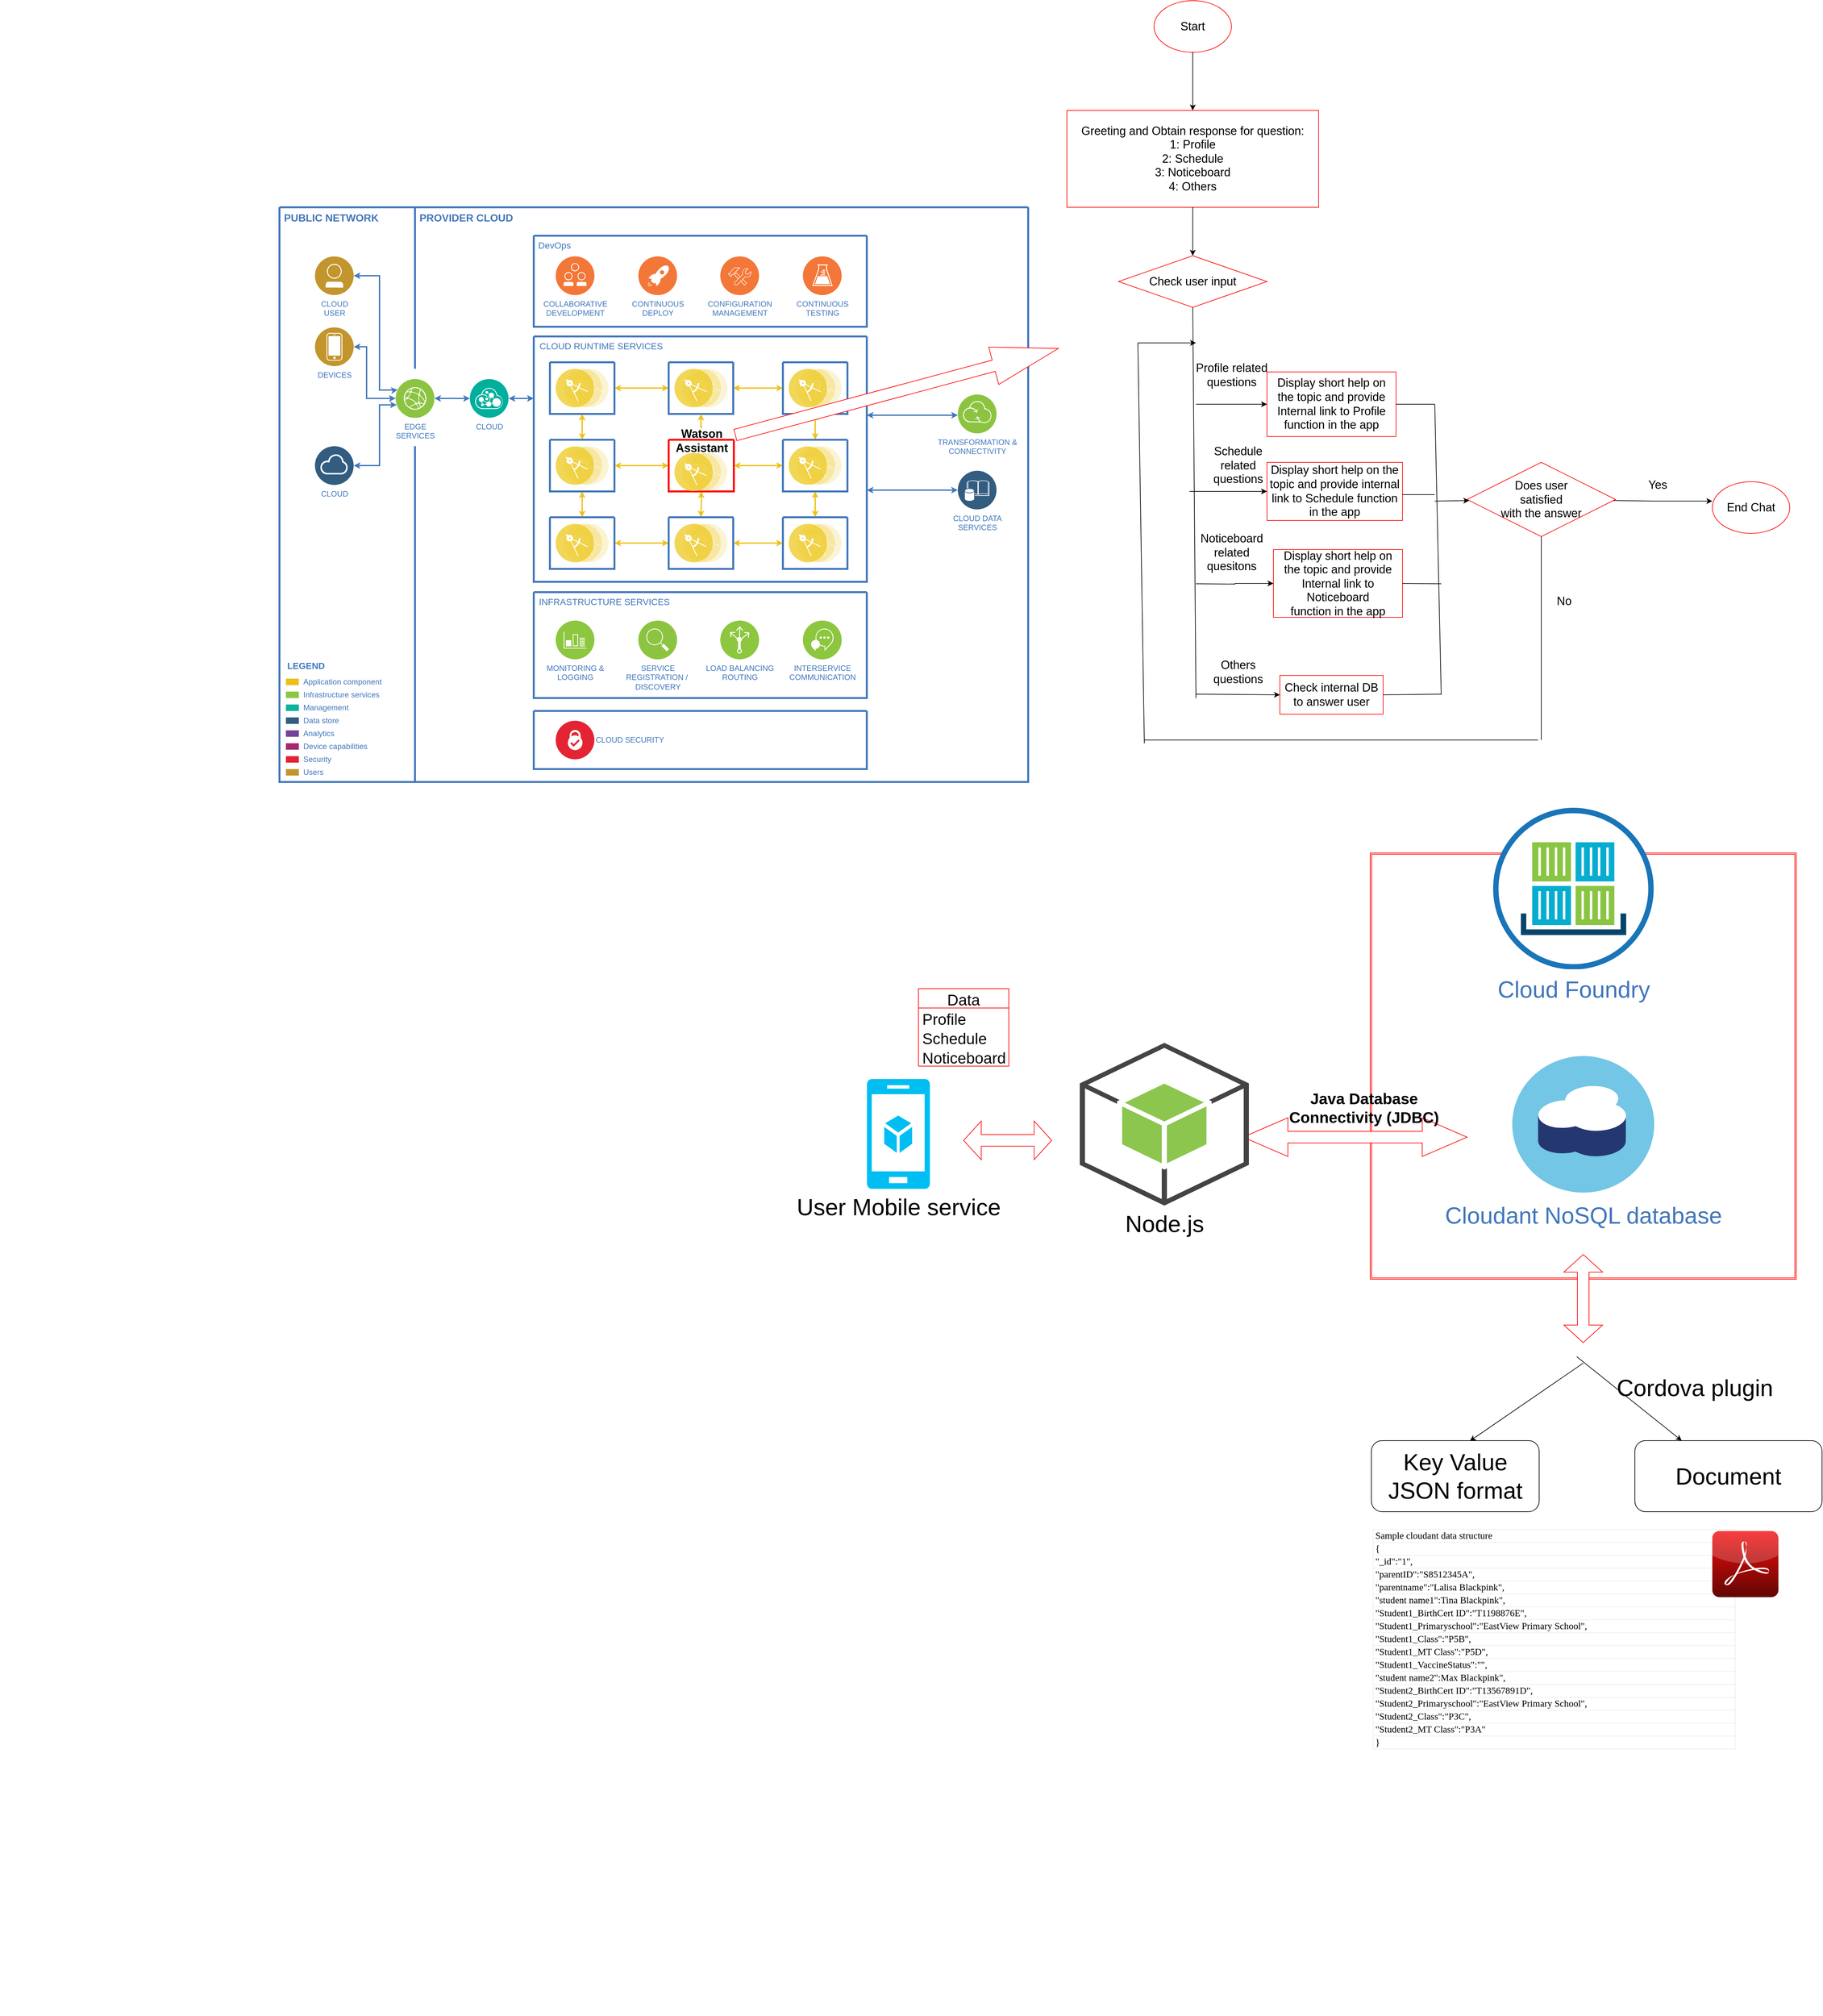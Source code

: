 <mxfile version="16.0.0" type="github">
  <diagram id="31b32b95-0358-9bc7-6ba0-a27c054ed1a7" name="Page-1">
    <mxGraphModel dx="2410" dy="1838" grid="1" gridSize="10" guides="1" tooltips="1" connect="1" arrows="1" fold="1" page="1" pageScale="1" pageWidth="827" pageHeight="1169" background="none" math="0" shadow="0">
      <root>
        <mxCell id="0" />
        <mxCell id="1" parent="0" />
        <mxCell id="1r9DKnqt9Mp9a_vY9GGe-222" value="" style="shape=ext;double=1;whiteSpace=wrap;html=1;aspect=fixed;fontSize=36;strokeColor=#FF0000;" parent="1" vertex="1">
          <mxGeometry x="1710" y="1130" width="660" height="660" as="geometry" />
        </mxCell>
        <object label="" id="2">
          <mxCell style="swimlane;shadow=0;strokeColor=#4277BB;fillColor=#ffffff;fontColor=#4277BB;align=right;startSize=0;collapsible=0;strokeWidth=3;" parent="1" vertex="1">
            <mxGeometry x="20" y="130" width="1160" height="890" as="geometry" />
          </mxCell>
        </object>
        <mxCell id="3" value="PUBLIC NETWORK" style="text;html=1;align=left;verticalAlign=top;fontColor=#4277BB;shadow=0;dashed=0;strokeColor=none;fillColor=none;labelBackgroundColor=none;fontStyle=1;fontSize=16;spacingLeft=5;" parent="2" vertex="1">
          <mxGeometry width="170" height="30" as="geometry" />
        </mxCell>
        <mxCell id="4" value="" style="line;strokeWidth=3;direction=south;html=1;shadow=0;labelBackgroundColor=none;fillColor=none;gradientColor=none;fontSize=12;fontColor=#4277BB;align=right;strokeColor=#4277BB;" parent="2" vertex="1">
          <mxGeometry x="205" width="10" height="250" as="geometry" />
        </mxCell>
        <mxCell id="5" value="PROVIDER CLOUD" style="text;html=1;align=left;verticalAlign=top;fontColor=#4277BB;shadow=0;dashed=0;strokeColor=none;fillColor=none;labelBackgroundColor=none;fontStyle=1;fontSize=16;spacingLeft=5;" parent="2" vertex="1">
          <mxGeometry x="210" width="180" height="35" as="geometry" />
        </mxCell>
        <mxCell id="6" value="Application component" style="rounded=0;html=1;shadow=0;labelBackgroundColor=none;strokeColor=none;strokeWidth=2;fillColor=#EBC01A;gradientColor=none;fontSize=12;fontColor=#4277BB;align=left;labelPosition=right;verticalLabelPosition=middle;verticalAlign=middle;spacingLeft=5;" parent="2" vertex="1">
          <mxGeometry x="10" y="730" width="20" height="10" as="geometry" />
        </mxCell>
        <mxCell id="7" value="Infrastructure services" style="rounded=0;html=1;shadow=0;labelBackgroundColor=none;strokeColor=none;strokeWidth=2;fillColor=#8DC642;gradientColor=none;fontSize=12;fontColor=#4277BB;align=left;labelPosition=right;verticalLabelPosition=middle;verticalAlign=middle;spacingLeft=5;" parent="2" vertex="1">
          <mxGeometry x="10" y="750" width="20" height="10" as="geometry" />
        </mxCell>
        <mxCell id="8" value="Management" style="rounded=0;html=1;shadow=0;labelBackgroundColor=none;strokeColor=none;strokeWidth=2;fillColor=#0DB39D;gradientColor=none;fontSize=12;fontColor=#4277BB;align=left;labelPosition=right;verticalLabelPosition=middle;verticalAlign=middle;spacingLeft=5;" parent="2" vertex="1">
          <mxGeometry x="10" y="770" width="20" height="10" as="geometry" />
        </mxCell>
        <mxCell id="9" value="Data store" style="rounded=0;html=1;shadow=0;labelBackgroundColor=none;strokeColor=none;strokeWidth=2;fillColor=#335D81;gradientColor=none;fontSize=12;fontColor=#4277BB;align=left;labelPosition=right;verticalLabelPosition=middle;verticalAlign=middle;spacingLeft=5;" parent="2" vertex="1">
          <mxGeometry x="10" y="790" width="20" height="10" as="geometry" />
        </mxCell>
        <mxCell id="10" value="Analytics" style="rounded=0;html=1;shadow=0;labelBackgroundColor=none;strokeColor=none;strokeWidth=2;fillColor=#744399;gradientColor=none;fontSize=12;fontColor=#4277BB;align=left;labelPosition=right;verticalLabelPosition=middle;verticalAlign=middle;spacingLeft=5;" parent="2" vertex="1">
          <mxGeometry x="10" y="810" width="20" height="10" as="geometry" />
        </mxCell>
        <mxCell id="11" value="Device capabilities" style="rounded=0;html=1;shadow=0;labelBackgroundColor=none;strokeColor=none;strokeWidth=2;fillColor=#A72870;gradientColor=none;fontSize=12;fontColor=#4277BB;align=left;labelPosition=right;verticalLabelPosition=middle;verticalAlign=middle;spacingLeft=5;" parent="2" vertex="1">
          <mxGeometry x="10" y="830" width="20" height="10" as="geometry" />
        </mxCell>
        <mxCell id="12" value="Security" style="rounded=0;html=1;shadow=0;labelBackgroundColor=none;strokeColor=none;strokeWidth=2;fillColor=#E52134;gradientColor=none;fontSize=12;fontColor=#4277BB;align=left;labelPosition=right;verticalLabelPosition=middle;verticalAlign=middle;spacingLeft=5;" parent="2" vertex="1">
          <mxGeometry x="10" y="850" width="20" height="10" as="geometry" />
        </mxCell>
        <mxCell id="13" value="LEGEND" style="text;html=1;align=left;verticalAlign=middle;fontColor=#4277BB;shadow=0;dashed=0;strokeColor=none;fillColor=none;labelBackgroundColor=none;fontStyle=1;fontSize=14;spacingLeft=0;" parent="2" vertex="1">
          <mxGeometry x="10" y="700" width="150" height="20" as="geometry" />
        </mxCell>
        <mxCell id="14" value="Users" style="rounded=0;html=1;shadow=0;labelBackgroundColor=none;strokeColor=none;strokeWidth=2;fillColor=#C2952D;gradientColor=none;fontSize=12;fontColor=#4277BB;align=left;labelPosition=right;verticalLabelPosition=middle;verticalAlign=middle;spacingLeft=5;" parent="2" vertex="1">
          <mxGeometry x="10" y="870" width="20" height="10" as="geometry" />
        </mxCell>
        <mxCell id="16" value="" style="line;strokeWidth=3;direction=south;html=1;shadow=0;labelBackgroundColor=none;fillColor=none;gradientColor=none;fontSize=12;fontColor=#4277BB;align=right;strokeColor=#4277BB;" parent="2" vertex="1">
          <mxGeometry x="205" y="370" width="10" height="520" as="geometry" />
        </mxCell>
        <mxCell id="17" value="" style="swimlane;shadow=0;strokeColor=#4277BB;fillColor=#ffffff;fontColor=#4277BB;align=right;startSize=0;collapsible=0;strokeWidth=3;" parent="2" vertex="1">
          <mxGeometry x="394" y="780" width="516" height="90" as="geometry" />
        </mxCell>
        <mxCell id="18" value="CLOUD SECURITY" style="aspect=fixed;perimeter=ellipsePerimeter;html=1;align=left;shadow=0;dashed=0;image;image=img/lib/ibm/blockchain/certificate_authority.svg;labelBackgroundColor=#ffffff;strokeColor=#666666;strokeWidth=3;fillColor=#C2952D;gradientColor=none;fontSize=12;fontColor=#4277BB;labelPosition=right;verticalLabelPosition=middle;verticalAlign=middle;" parent="17" vertex="1">
          <mxGeometry x="34" y="15" width="60" height="60" as="geometry" />
        </mxCell>
        <mxCell id="19" style="edgeStyle=orthogonalEdgeStyle;rounded=0;comic=0;html=1;exitX=1;exitY=0.5;entryX=0;entryY=0.25;startArrow=classic;startFill=1;endArrow=classic;endFill=1;jettySize=auto;orthogonalLoop=1;strokeColor=#4378BB;strokeWidth=2;fontFamily=Helvetica;fontSize=19;fontColor=#CC99FF;endSize=4;startSize=4;" parent="2" source="20" target="26" edge="1">
          <mxGeometry relative="1" as="geometry">
            <Array as="points">
              <mxPoint x="155" y="106" />
              <mxPoint x="155" y="283" />
              <mxPoint x="180" y="283" />
            </Array>
          </mxGeometry>
        </mxCell>
        <mxCell id="20" value="CLOUD&lt;div&gt;USER&lt;/div&gt;" style="aspect=fixed;perimeter=ellipsePerimeter;html=1;align=center;shadow=0;dashed=0;image;image=img/lib/ibm/users/user.svg;labelBackgroundColor=#ffffff;strokeColor=#666666;strokeWidth=3;fillColor=#C2952D;gradientColor=none;fontSize=12;fontColor=#4277BB;" parent="2" vertex="1">
          <mxGeometry x="55" y="76" width="60" height="60" as="geometry" />
        </mxCell>
        <mxCell id="21" style="edgeStyle=orthogonalEdgeStyle;rounded=0;html=1;labelBackgroundColor=#ffffff;startArrow=classic;startFill=1;startSize=4;endArrow=classic;endFill=1;endSize=4;jettySize=auto;orthogonalLoop=1;strokeColor=#4378BB;strokeWidth=2;fontSize=19;fontColor=#CC99FF;" parent="2" source="22" target="26" edge="1">
          <mxGeometry relative="1" as="geometry">
            <Array as="points">
              <mxPoint x="135" y="216" />
              <mxPoint x="135" y="296" />
            </Array>
          </mxGeometry>
        </mxCell>
        <mxCell id="22" value="DEVICES" style="aspect=fixed;perimeter=ellipsePerimeter;html=1;align=center;shadow=0;dashed=0;image;image=img/lib/ibm/users/device.svg;labelBackgroundColor=#ffffff;strokeColor=#666666;strokeWidth=3;fillColor=#C2952D;gradientColor=none;fontSize=12;fontColor=#4277BB;" parent="2" vertex="1">
          <mxGeometry x="55" y="186" width="60" height="60" as="geometry" />
        </mxCell>
        <mxCell id="23" style="edgeStyle=orthogonalEdgeStyle;rounded=0;html=1;labelBackgroundColor=#ffffff;startArrow=classic;startFill=1;startSize=4;endArrow=classic;endFill=1;endSize=4;jettySize=auto;orthogonalLoop=1;strokeColor=#4378BB;strokeWidth=2;fontSize=19;fontColor=#CC99FF;" parent="2" source="24" target="26" edge="1">
          <mxGeometry relative="1" as="geometry">
            <Array as="points">
              <mxPoint x="155" y="400" />
              <mxPoint x="155" y="306" />
            </Array>
          </mxGeometry>
        </mxCell>
        <mxCell id="24" value="CLOUD" style="aspect=fixed;perimeter=ellipsePerimeter;html=1;align=center;shadow=0;dashed=0;image;image=img/lib/ibm/data/cloud.svg;labelBackgroundColor=#ffffff;strokeColor=#666666;strokeWidth=3;fillColor=#C2952D;gradientColor=none;fontSize=12;fontColor=#4277BB;" parent="2" vertex="1">
          <mxGeometry x="55" y="370" width="60" height="60" as="geometry" />
        </mxCell>
        <mxCell id="25" style="edgeStyle=orthogonalEdgeStyle;rounded=0;html=1;labelBackgroundColor=#ffffff;startArrow=classic;startFill=1;startSize=4;endArrow=classic;endFill=1;endSize=4;jettySize=auto;orthogonalLoop=1;strokeColor=#4378BB;strokeWidth=2;fontSize=19;fontColor=#CC99FF;" parent="2" source="26" target="28" edge="1">
          <mxGeometry relative="1" as="geometry" />
        </mxCell>
        <mxCell id="26" value="EDGE&lt;div&gt;SERVICES&lt;/div&gt;" style="aspect=fixed;perimeter=ellipsePerimeter;html=1;align=center;shadow=0;dashed=0;image;image=img/lib/ibm/infrastructure/edge_services.svg;labelBackgroundColor=#ffffff;strokeColor=#666666;strokeWidth=3;fillColor=#C2952D;gradientColor=none;fontSize=12;fontColor=#4277BB;" parent="2" vertex="1">
          <mxGeometry x="180" y="266" width="60" height="60" as="geometry" />
        </mxCell>
        <mxCell id="27" style="edgeStyle=elbowEdgeStyle;rounded=0;html=1;labelBackgroundColor=#ffffff;startArrow=classic;startFill=1;startSize=4;endArrow=classic;endFill=1;endSize=4;jettySize=auto;orthogonalLoop=1;strokeColor=#4378BB;strokeWidth=2;fontSize=19;fontColor=#CC99FF;elbow=vertical;" parent="2" source="28" target="35" edge="1">
          <mxGeometry relative="1" as="geometry">
            <mxPoint x="380" y="296" as="targetPoint" />
            <Array as="points">
              <mxPoint x="376" y="296" />
            </Array>
          </mxGeometry>
        </mxCell>
        <mxCell id="28" value="CLOUD" style="aspect=fixed;perimeter=ellipsePerimeter;html=1;align=center;shadow=0;dashed=0;image;image=img/lib/ibm/management/api_management.svg;labelBackgroundColor=#ffffff;strokeColor=#666666;strokeWidth=3;fillColor=#C2952D;gradientColor=none;fontSize=12;fontColor=#4277BB;" parent="2" vertex="1">
          <mxGeometry x="295" y="266" width="60" height="60" as="geometry" />
        </mxCell>
        <mxCell id="29" value="" style="swimlane;shadow=0;strokeColor=#4277BB;fillColor=#ffffff;fontColor=#4277BB;align=right;startSize=0;collapsible=0;strokeWidth=3;" parent="2" vertex="1">
          <mxGeometry x="394" y="44" width="516" height="141" as="geometry" />
        </mxCell>
        <mxCell id="30" value="COLLABORATIVE&lt;div&gt;DEVELOPMENT&lt;/div&gt;" style="aspect=fixed;perimeter=ellipsePerimeter;html=1;align=center;shadow=0;dashed=0;image;image=img/lib/ibm/devops/collaborative_development.svg;labelBackgroundColor=#ffffff;strokeColor=#666666;strokeWidth=3;fillColor=#C2952D;gradientColor=none;fontSize=12;fontColor=#4277BB;" parent="29" vertex="1">
          <mxGeometry x="34" y="32" width="60" height="60" as="geometry" />
        </mxCell>
        <mxCell id="31" value="CONTINUOUS&lt;div&gt;DEPLOY&lt;/div&gt;" style="aspect=fixed;perimeter=ellipsePerimeter;html=1;align=center;shadow=0;dashed=0;image;image=img/lib/ibm/devops/continuous_deploy.svg;labelBackgroundColor=#ffffff;strokeColor=#666666;strokeWidth=3;fillColor=#C2952D;gradientColor=none;fontSize=12;fontColor=#4277BB;" parent="29" vertex="1">
          <mxGeometry x="162" y="32" width="60" height="60" as="geometry" />
        </mxCell>
        <mxCell id="32" value="CONFIGURATION&lt;div&gt;MANAGEMENT&lt;/div&gt;" style="aspect=fixed;perimeter=ellipsePerimeter;html=1;align=center;shadow=0;dashed=0;image;image=img/lib/ibm/devops/configuration_management.svg;labelBackgroundColor=#ffffff;strokeColor=#666666;strokeWidth=3;fillColor=#C2952D;gradientColor=none;fontSize=12;fontColor=#4277BB;" parent="29" vertex="1">
          <mxGeometry x="289" y="32" width="60" height="60" as="geometry" />
        </mxCell>
        <mxCell id="33" value="CONTINUOUS&lt;div&gt;TESTING&lt;/div&gt;" style="aspect=fixed;perimeter=ellipsePerimeter;html=1;align=center;shadow=0;dashed=0;image;image=img/lib/ibm/devops/continuous_testing.svg;labelBackgroundColor=#ffffff;strokeColor=#666666;strokeWidth=3;fillColor=#C2952D;gradientColor=none;fontSize=12;fontColor=#4277BB;" parent="29" vertex="1">
          <mxGeometry x="417" y="32" width="60" height="60" as="geometry" />
        </mxCell>
        <mxCell id="34" value="DevOps" style="text;html=1;align=left;verticalAlign=top;fontColor=#4277BB;shadow=0;dashed=0;strokeColor=none;fillColor=none;labelBackgroundColor=none;fontStyle=0;fontSize=14;spacingLeft=5;" parent="29" vertex="1">
          <mxGeometry width="90" height="26" as="geometry" />
        </mxCell>
        <mxCell id="35" value="" style="swimlane;shadow=0;strokeColor=#4277BB;fillColor=#ffffff;fontColor=#4277BB;align=right;startSize=0;collapsible=0;strokeWidth=3;" parent="2" vertex="1">
          <mxGeometry x="394" y="200" width="516" height="380" as="geometry" />
        </mxCell>
        <mxCell id="52" value="CLOUD RUNTIME SERVICES" style="text;html=1;align=left;verticalAlign=top;fontColor=#4277BB;shadow=0;dashed=0;strokeColor=none;fillColor=none;labelBackgroundColor=none;fontStyle=0;fontSize=14;spacingLeft=5;" parent="35" vertex="1">
          <mxGeometry x="2" width="231" height="24" as="geometry" />
        </mxCell>
        <mxCell id="84" style="edgeStyle=orthogonalEdgeStyle;rounded=0;html=1;entryX=0;entryY=0.5;labelBackgroundColor=#ffffff;startArrow=classic;startFill=1;startSize=4;endArrow=classic;endFill=1;endSize=4;jettySize=auto;orthogonalLoop=1;strokeColor=#EEC11B;strokeWidth=2;fontSize=14;fontColor=#4277BB;" parent="35" source="65" target="68" edge="1">
          <mxGeometry relative="1" as="geometry" />
        </mxCell>
        <mxCell id="90" style="edgeStyle=orthogonalEdgeStyle;rounded=0;html=1;entryX=0.5;entryY=0;labelBackgroundColor=#ffffff;startArrow=classic;startFill=1;startSize=4;endArrow=classic;endFill=1;endSize=4;jettySize=auto;orthogonalLoop=1;strokeColor=#EEC11B;strokeWidth=2;fontSize=14;fontColor=#4277BB;" parent="35" source="65" target="72" edge="1">
          <mxGeometry relative="1" as="geometry" />
        </mxCell>
        <mxCell id="65" value="" style="swimlane;shadow=0;strokeColor=#4277BB;fillColor=#ffffff;fontColor=#4277BB;align=right;startSize=0;collapsible=0;strokeWidth=3;" parent="35" vertex="1">
          <mxGeometry x="25" y="40" width="100" height="80" as="geometry" />
        </mxCell>
        <mxCell id="66" value="" style="aspect=fixed;perimeter=ellipsePerimeter;html=1;align=center;shadow=0;dashed=0;image;image=img/lib/ibm/applications/microservice.svg;labelBackgroundColor=#ffffff;strokeColor=#666666;strokeWidth=3;fillColor=#C2952D;gradientColor=none;fontSize=12;fontColor=#4277BB;" parent="65" vertex="1">
          <mxGeometry x="9" y="10" width="82" height="60" as="geometry" />
        </mxCell>
        <mxCell id="85" style="edgeStyle=orthogonalEdgeStyle;rounded=0;html=1;entryX=0;entryY=0.5;labelBackgroundColor=#ffffff;startArrow=classic;startFill=1;startSize=4;endArrow=classic;endFill=1;endSize=4;jettySize=auto;orthogonalLoop=1;strokeColor=#EEC11B;strokeWidth=2;fontSize=14;fontColor=#4277BB;" parent="35" source="68" target="70" edge="1">
          <mxGeometry relative="1" as="geometry" />
        </mxCell>
        <mxCell id="68" value="" style="swimlane;shadow=0;strokeColor=#4277BB;fillColor=#ffffff;fontColor=#4277BB;align=right;startSize=0;collapsible=0;strokeWidth=3;" parent="35" vertex="1">
          <mxGeometry x="209" y="40" width="100" height="80" as="geometry" />
        </mxCell>
        <mxCell id="69" value="" style="aspect=fixed;perimeter=ellipsePerimeter;html=1;align=center;shadow=0;dashed=0;image;image=img/lib/ibm/applications/microservice.svg;labelBackgroundColor=#ffffff;strokeColor=#666666;strokeWidth=3;fillColor=#C2952D;gradientColor=none;fontSize=12;fontColor=#4277BB;" parent="68" vertex="1">
          <mxGeometry x="9" y="10" width="82" height="60" as="geometry" />
        </mxCell>
        <mxCell id="94" style="edgeStyle=orthogonalEdgeStyle;rounded=0;html=1;entryX=0.5;entryY=0;labelBackgroundColor=#ffffff;startArrow=classic;startFill=1;startSize=4;endArrow=classic;endFill=1;endSize=4;jettySize=auto;orthogonalLoop=1;strokeColor=#EEC11B;strokeWidth=2;fontSize=14;fontColor=#4277BB;" parent="35" source="70" target="76" edge="1">
          <mxGeometry relative="1" as="geometry" />
        </mxCell>
        <mxCell id="70" value="" style="swimlane;shadow=0;strokeColor=#4277BB;fillColor=#ffffff;fontColor=#4277BB;align=right;startSize=0;collapsible=0;strokeWidth=3;" parent="35" vertex="1">
          <mxGeometry x="386" y="40" width="100" height="80" as="geometry" />
        </mxCell>
        <mxCell id="71" value="" style="aspect=fixed;perimeter=ellipsePerimeter;html=1;align=center;shadow=0;dashed=0;image;image=img/lib/ibm/applications/microservice.svg;labelBackgroundColor=#ffffff;strokeColor=#666666;strokeWidth=3;fillColor=#C2952D;gradientColor=none;fontSize=12;fontColor=#4277BB;" parent="70" vertex="1">
          <mxGeometry x="9" y="10" width="82" height="60" as="geometry" />
        </mxCell>
        <mxCell id="86" style="edgeStyle=orthogonalEdgeStyle;rounded=0;html=1;entryX=0;entryY=0.5;labelBackgroundColor=#ffffff;startArrow=classic;startFill=1;startSize=4;endArrow=classic;endFill=1;endSize=4;jettySize=auto;orthogonalLoop=1;strokeColor=#EEC11B;strokeWidth=2;fontSize=14;fontColor=#4277BB;" parent="35" source="72" target="74" edge="1">
          <mxGeometry relative="1" as="geometry" />
        </mxCell>
        <mxCell id="91" style="edgeStyle=orthogonalEdgeStyle;rounded=0;html=1;entryX=0.5;entryY=0;labelBackgroundColor=#ffffff;startArrow=classic;startFill=1;startSize=4;endArrow=classic;endFill=1;endSize=4;jettySize=auto;orthogonalLoop=1;strokeColor=#EEC11B;strokeWidth=2;fontSize=14;fontColor=#4277BB;" parent="35" source="72" target="78" edge="1">
          <mxGeometry relative="1" as="geometry" />
        </mxCell>
        <mxCell id="72" value="" style="swimlane;shadow=0;strokeColor=#4277BB;fillColor=#ffffff;fontColor=#4277BB;align=right;startSize=0;collapsible=0;strokeWidth=3;" parent="35" vertex="1">
          <mxGeometry x="25.0" y="160" width="100" height="80" as="geometry" />
        </mxCell>
        <mxCell id="73" value="" style="aspect=fixed;perimeter=ellipsePerimeter;html=1;align=center;shadow=0;dashed=0;image;image=img/lib/ibm/applications/microservice.svg;labelBackgroundColor=#ffffff;strokeColor=#666666;strokeWidth=3;fillColor=#C2952D;gradientColor=none;fontSize=12;fontColor=#4277BB;" parent="72" vertex="1">
          <mxGeometry x="9" y="10" width="82" height="60" as="geometry" />
        </mxCell>
        <mxCell id="87" style="edgeStyle=orthogonalEdgeStyle;rounded=0;html=1;entryX=0;entryY=0.5;labelBackgroundColor=#ffffff;startArrow=classic;startFill=1;startSize=4;endArrow=classic;endFill=1;endSize=4;jettySize=auto;orthogonalLoop=1;strokeColor=#EEC11B;strokeWidth=2;fontSize=14;fontColor=#4277BB;" parent="35" source="74" target="76" edge="1">
          <mxGeometry relative="1" as="geometry" />
        </mxCell>
        <mxCell id="92" style="edgeStyle=orthogonalEdgeStyle;rounded=0;html=1;entryX=0.5;entryY=0;labelBackgroundColor=#ffffff;startArrow=classic;startFill=1;startSize=4;endArrow=classic;endFill=1;endSize=4;jettySize=auto;orthogonalLoop=1;strokeColor=#EEC11B;strokeWidth=2;fontSize=14;fontColor=#4277BB;" parent="35" source="74" target="80" edge="1">
          <mxGeometry relative="1" as="geometry" />
        </mxCell>
        <mxCell id="74" value="" style="swimlane;shadow=0;strokeColor=#FF0000;fillColor=#ffffff;fontColor=#4277BB;align=right;startSize=0;collapsible=0;strokeWidth=3;" parent="35" vertex="1">
          <mxGeometry x="209" y="160" width="101" height="80" as="geometry" />
        </mxCell>
        <object label="" placeholders="1" Chatbot="Chatbot" id="75">
          <mxCell style="aspect=fixed;perimeter=ellipsePerimeter;html=1;align=center;shadow=0;dashed=0;image;image=img/lib/ibm/applications/microservice.svg;labelBackgroundColor=#ffffff;strokeColor=#666666;strokeWidth=3;fillColor=#C2952D;gradientColor=none;fontSize=12;fontColor=#4277BB;" parent="74" vertex="1">
            <mxGeometry x="9" y="20" width="82" height="60" as="geometry" />
          </mxCell>
        </object>
        <mxCell id="1r9DKnqt9Mp9a_vY9GGe-96" value="&lt;div&gt;&lt;font style=&quot;font-size: 18px&quot;&gt;&lt;b&gt;Watson &lt;br&gt;&lt;/b&gt;&lt;/font&gt;&lt;/div&gt;&lt;div&gt;&lt;font style=&quot;font-size: 18px&quot;&gt;&lt;b&gt;Assistant&lt;/b&gt;&lt;/font&gt;&lt;/div&gt;" style="text;html=1;resizable=0;autosize=1;align=center;verticalAlign=middle;points=[];fillColor=none;strokeColor=none;rounded=0;" parent="74" vertex="1">
          <mxGeometry x="1.0" y="-18" width="100" height="40" as="geometry" />
        </mxCell>
        <mxCell id="95" style="edgeStyle=orthogonalEdgeStyle;rounded=0;html=1;entryX=0.5;entryY=0;labelBackgroundColor=#ffffff;startArrow=classic;startFill=1;startSize=4;endArrow=classic;endFill=1;endSize=4;jettySize=auto;orthogonalLoop=1;strokeColor=#EEC11B;strokeWidth=2;fontSize=14;fontColor=#4277BB;" parent="35" source="76" target="82" edge="1">
          <mxGeometry relative="1" as="geometry" />
        </mxCell>
        <mxCell id="76" value="" style="swimlane;shadow=0;strokeColor=#4277BB;fillColor=#ffffff;fontColor=#4277BB;align=right;startSize=0;collapsible=0;strokeWidth=3;" parent="35" vertex="1">
          <mxGeometry x="386.0" y="160" width="100" height="80" as="geometry" />
        </mxCell>
        <mxCell id="77" value="" style="aspect=fixed;perimeter=ellipsePerimeter;html=1;align=center;shadow=0;dashed=0;image;image=img/lib/ibm/applications/microservice.svg;labelBackgroundColor=#ffffff;strokeColor=#666666;strokeWidth=3;fillColor=#C2952D;gradientColor=none;fontSize=12;fontColor=#4277BB;" parent="76" vertex="1">
          <mxGeometry x="9" y="10" width="82" height="60" as="geometry" />
        </mxCell>
        <mxCell id="88" style="edgeStyle=orthogonalEdgeStyle;rounded=0;html=1;entryX=0;entryY=0.5;labelBackgroundColor=#ffffff;startArrow=classic;startFill=1;startSize=4;endArrow=classic;endFill=1;endSize=4;jettySize=auto;orthogonalLoop=1;strokeColor=#EEC11B;strokeWidth=2;fontSize=14;fontColor=#4277BB;" parent="35" source="78" target="80" edge="1">
          <mxGeometry relative="1" as="geometry" />
        </mxCell>
        <mxCell id="78" value="" style="swimlane;shadow=0;strokeColor=#4277BB;fillColor=#ffffff;fontColor=#4277BB;align=right;startSize=0;collapsible=0;strokeWidth=3;" parent="35" vertex="1">
          <mxGeometry x="25.0" y="280" width="100" height="80" as="geometry" />
        </mxCell>
        <mxCell id="79" value="" style="aspect=fixed;perimeter=ellipsePerimeter;html=1;align=center;shadow=0;dashed=0;image;image=img/lib/ibm/applications/microservice.svg;labelBackgroundColor=#ffffff;strokeColor=#666666;strokeWidth=3;fillColor=#C2952D;gradientColor=none;fontSize=12;fontColor=#4277BB;" parent="78" vertex="1">
          <mxGeometry x="9" y="10" width="82" height="60" as="geometry" />
        </mxCell>
        <mxCell id="89" style="edgeStyle=orthogonalEdgeStyle;rounded=0;html=1;entryX=0;entryY=0.5;labelBackgroundColor=#ffffff;startArrow=classic;startFill=1;startSize=4;endArrow=classic;endFill=1;endSize=4;jettySize=auto;orthogonalLoop=1;strokeColor=#EEC11B;strokeWidth=2;fontSize=14;fontColor=#4277BB;" parent="35" source="80" target="82" edge="1">
          <mxGeometry relative="1" as="geometry" />
        </mxCell>
        <mxCell id="80" value="" style="swimlane;shadow=0;strokeColor=#4277BB;fillColor=#ffffff;fontColor=#4277BB;align=right;startSize=0;collapsible=0;strokeWidth=3;" parent="35" vertex="1">
          <mxGeometry x="209.0" y="280" width="100" height="80" as="geometry" />
        </mxCell>
        <mxCell id="81" value="" style="aspect=fixed;perimeter=ellipsePerimeter;html=1;align=center;shadow=0;dashed=0;image;image=img/lib/ibm/applications/microservice.svg;labelBackgroundColor=#ffffff;strokeColor=#666666;strokeWidth=3;fillColor=#C2952D;gradientColor=none;fontSize=12;fontColor=#4277BB;" parent="80" vertex="1">
          <mxGeometry x="9" y="10" width="82" height="60" as="geometry" />
        </mxCell>
        <mxCell id="82" value="" style="swimlane;shadow=0;strokeColor=#4277BB;fillColor=#ffffff;fontColor=#4277BB;align=right;startSize=0;collapsible=0;strokeWidth=3;" parent="35" vertex="1">
          <mxGeometry x="386.0" y="280" width="100" height="80" as="geometry" />
        </mxCell>
        <mxCell id="83" value="" style="aspect=fixed;perimeter=ellipsePerimeter;html=1;align=center;shadow=0;dashed=0;image;image=img/lib/ibm/applications/microservice.svg;labelBackgroundColor=#ffffff;strokeColor=#666666;strokeWidth=3;fillColor=#C2952D;gradientColor=none;fontSize=12;fontColor=#4277BB;" parent="82" vertex="1">
          <mxGeometry x="9" y="10" width="82" height="60" as="geometry" />
        </mxCell>
        <mxCell id="1r9DKnqt9Mp9a_vY9GGe-97" value="" style="edgeStyle=orthogonalEdgeStyle;rounded=0;html=1;entryX=0.5;entryY=0;labelBackgroundColor=#ffffff;startArrow=classic;startFill=1;startSize=4;endArrow=none;endFill=1;endSize=4;jettySize=auto;orthogonalLoop=1;strokeColor=#EEC11B;strokeWidth=2;fontSize=14;fontColor=#4277BB;" parent="35" source="68" target="1r9DKnqt9Mp9a_vY9GGe-96" edge="1">
          <mxGeometry relative="1" as="geometry">
            <mxPoint x="900" y="460" as="sourcePoint" />
            <mxPoint x="900" y="500" as="targetPoint" />
          </mxGeometry>
        </mxCell>
        <mxCell id="55" value="" style="swimlane;shadow=0;strokeColor=#4277BB;fillColor=#ffffff;fontColor=#4277BB;align=right;startSize=0;collapsible=0;strokeWidth=3;" parent="2" vertex="1">
          <mxGeometry x="394" y="596" width="516" height="164" as="geometry" />
        </mxCell>
        <mxCell id="56" value="MONITORING &amp;amp;&lt;div&gt;LOGGING&lt;/div&gt;" style="aspect=fixed;perimeter=ellipsePerimeter;html=1;align=center;shadow=0;dashed=0;image;image=img/lib/ibm/infrastructure/monitoring_logging.svg;labelBackgroundColor=none;strokeColor=#666666;strokeWidth=3;fillColor=#C2952D;gradientColor=none;fontSize=12;fontColor=#4277BB;" parent="55" vertex="1">
          <mxGeometry x="34" y="44" width="60" height="60" as="geometry" />
        </mxCell>
        <mxCell id="57" value="SERVICE&lt;div&gt;REGISTRATION /&amp;nbsp;&lt;/div&gt;&lt;div&gt;DISCOVERY&lt;/div&gt;" style="aspect=fixed;perimeter=ellipsePerimeter;html=1;align=center;shadow=0;dashed=0;image;image=img/lib/ibm/infrastructure/service_discovery_configuration.svg;labelBackgroundColor=none;strokeColor=#666666;strokeWidth=3;fillColor=#C2952D;gradientColor=none;fontSize=12;fontColor=#4277BB;" parent="55" vertex="1">
          <mxGeometry x="162" y="44" width="60" height="60" as="geometry" />
        </mxCell>
        <mxCell id="58" value="LOAD&amp;nbsp;&lt;span&gt;BALANCING&lt;/span&gt;&lt;div&gt;ROUTING&lt;/div&gt;" style="aspect=fixed;perimeter=ellipsePerimeter;html=1;align=center;shadow=0;dashed=0;image;image=img/lib/ibm/infrastructure/load_balancing_routing.svg;labelBackgroundColor=none;strokeColor=#666666;strokeWidth=3;fillColor=#C2952D;gradientColor=none;fontSize=12;fontColor=#4277BB;" parent="55" vertex="1">
          <mxGeometry x="289" y="44" width="60" height="60" as="geometry" />
        </mxCell>
        <mxCell id="59" value="INTERSERVICE&lt;div&gt;COMMUNICATION&lt;/div&gt;" style="aspect=fixed;perimeter=ellipsePerimeter;html=1;align=center;shadow=0;dashed=0;image;image=img/lib/ibm/infrastructure/interservice_communication.svg;labelBackgroundColor=none;strokeColor=#666666;strokeWidth=3;fillColor=#C2952D;gradientColor=none;fontSize=12;fontColor=#4277BB;" parent="55" vertex="1">
          <mxGeometry x="417" y="44" width="60" height="60" as="geometry" />
        </mxCell>
        <mxCell id="60" value="INFRASTRUCTURE SERVICES" style="text;html=1;align=left;verticalAlign=top;fontColor=#4277BB;shadow=0;dashed=0;strokeColor=none;fillColor=none;labelBackgroundColor=none;fontStyle=0;fontSize=14;spacingLeft=5;" parent="55" vertex="1">
          <mxGeometry x="1" width="231" height="24" as="geometry" />
        </mxCell>
        <mxCell id="61" style="edgeStyle=elbowEdgeStyle;rounded=0;html=1;labelBackgroundColor=#ffffff;startArrow=classic;startFill=1;startSize=4;endArrow=classic;endFill=1;endSize=4;jettySize=auto;orthogonalLoop=1;strokeColor=#4378BB;strokeWidth=2;fontSize=19;fontColor=#CC99FF;elbow=vertical;" parent="2" source="62" target="35" edge="1">
          <mxGeometry relative="1" as="geometry">
            <mxPoint x="930" y="330" as="targetPoint" />
            <Array as="points">
              <mxPoint x="982" y="322" />
            </Array>
          </mxGeometry>
        </mxCell>
        <mxCell id="62" value="TRANSFORMATION &amp;amp;&lt;div&gt;CONNECTIVITY&lt;/div&gt;" style="aspect=fixed;perimeter=ellipsePerimeter;html=1;align=center;shadow=0;dashed=0;image;image=img/lib/ibm/infrastructure/transformation_connectivity.svg;labelBackgroundColor=#ffffff;strokeColor=#666666;strokeWidth=3;fillColor=#C2952D;gradientColor=none;fontSize=12;fontColor=#4277BB;" parent="2" vertex="1">
          <mxGeometry x="1051" y="290" width="60" height="60" as="geometry" />
        </mxCell>
        <mxCell id="63" style="edgeStyle=elbowEdgeStyle;rounded=0;html=1;labelBackgroundColor=#ffffff;startArrow=classic;startFill=1;startSize=4;endArrow=classic;endFill=1;endSize=4;jettySize=auto;orthogonalLoop=1;strokeColor=#4378BB;strokeWidth=2;fontSize=19;fontColor=#CC99FF;elbow=vertical;" parent="2" source="64" target="35" edge="1">
          <mxGeometry relative="1" as="geometry">
            <mxPoint x="930" y="438" as="targetPoint" />
            <Array as="points">
              <mxPoint x="981" y="438" />
            </Array>
          </mxGeometry>
        </mxCell>
        <mxCell id="64" value="CLOUD DATA&lt;div&gt;SERVICES&lt;/div&gt;" style="aspect=fixed;perimeter=ellipsePerimeter;html=1;align=center;shadow=0;dashed=0;image;image=img/lib/ibm/data/enterprise_data.svg;labelBackgroundColor=#ffffff;strokeColor=#666666;strokeWidth=3;fillColor=#C2952D;gradientColor=none;fontSize=12;fontColor=#4277BB;" parent="2" vertex="1">
          <mxGeometry x="1051" y="408" width="60" height="60" as="geometry" />
        </mxCell>
        <mxCell id="1r9DKnqt9Mp9a_vY9GGe-98" value="" style="shape=singleArrow;direction=north;whiteSpace=wrap;html=1;fontSize=18;strokeColor=#FF0000;rotation=75;" parent="2" vertex="1">
          <mxGeometry x="926.53" y="26.65" width="60" height="518" as="geometry" />
        </mxCell>
        <mxCell id="1r9DKnqt9Mp9a_vY9GGe-99" value="&lt;div&gt;Greeting and Obtain response for question:&lt;/div&gt;&lt;div&gt;1: Profile&lt;/div&gt;&lt;div&gt;2: Schedule&lt;/div&gt;&lt;div&gt;3: Noticeboard&lt;/div&gt;&lt;div&gt;4: Others&lt;br&gt;&lt;/div&gt;" style="rounded=0;whiteSpace=wrap;html=1;fontSize=18;strokeColor=#FF0000;" parent="1" vertex="1">
          <mxGeometry x="1240" y="-20" width="390" height="150" as="geometry" />
        </mxCell>
        <mxCell id="1r9DKnqt9Mp9a_vY9GGe-100" value="Start" style="ellipse;whiteSpace=wrap;html=1;fontSize=18;strokeColor=#FF0000;" parent="1" vertex="1">
          <mxGeometry x="1375" y="-190" width="120" height="80" as="geometry" />
        </mxCell>
        <mxCell id="1r9DKnqt9Mp9a_vY9GGe-101" value="" style="endArrow=none;html=1;rounded=0;fontSize=18;entryX=0.5;entryY=1;entryDx=0;entryDy=0;" parent="1" target="1r9DKnqt9Mp9a_vY9GGe-119" edge="1">
          <mxGeometry width="50" height="50" relative="1" as="geometry">
            <mxPoint x="1440" y="890" as="sourcePoint" />
            <mxPoint x="1470" y="530" as="targetPoint" />
          </mxGeometry>
        </mxCell>
        <mxCell id="1r9DKnqt9Mp9a_vY9GGe-106" value="Display short help on the topic and provide Internal link to Profile function in the app" style="rounded=0;whiteSpace=wrap;html=1;fontSize=18;strokeColor=#FF0000;" parent="1" vertex="1">
          <mxGeometry x="1550" y="385" width="200" height="100" as="geometry" />
        </mxCell>
        <mxCell id="1r9DKnqt9Mp9a_vY9GGe-107" value="Display short help on the topic and provide internal link to Schedule function in the app" style="rounded=0;whiteSpace=wrap;html=1;fontSize=18;strokeColor=#FF0000;" parent="1" vertex="1">
          <mxGeometry x="1550" y="525" width="210" height="90" as="geometry" />
        </mxCell>
        <mxCell id="1r9DKnqt9Mp9a_vY9GGe-108" value="&lt;div&gt;Display short help on the topic and provide Internal link to Noticeboard &lt;br&gt;&lt;/div&gt;&lt;div&gt;function in the app&lt;/div&gt;" style="rounded=0;whiteSpace=wrap;html=1;fontSize=18;strokeColor=#FF0000;" parent="1" vertex="1">
          <mxGeometry x="1560" y="660" width="200" height="105" as="geometry" />
        </mxCell>
        <mxCell id="1r9DKnqt9Mp9a_vY9GGe-109" value="&lt;div&gt;Profile related&lt;/div&gt;&lt;div&gt; questions&lt;/div&gt;" style="text;html=1;resizable=0;autosize=1;align=center;verticalAlign=middle;points=[];fillColor=none;strokeColor=none;rounded=0;fontSize=18;" parent="1" vertex="1">
          <mxGeometry x="1430" y="365" width="130" height="50" as="geometry" />
        </mxCell>
        <mxCell id="1r9DKnqt9Mp9a_vY9GGe-110" value="&lt;div&gt;Schedule &lt;br&gt;&lt;/div&gt;&lt;div&gt;related&lt;/div&gt;&lt;div&gt;questions&lt;br&gt;&lt;/div&gt;" style="text;html=1;resizable=0;autosize=1;align=center;verticalAlign=middle;points=[];fillColor=none;strokeColor=none;rounded=0;fontSize=18;" parent="1" vertex="1">
          <mxGeometry x="1460" y="495" width="90" height="70" as="geometry" />
        </mxCell>
        <mxCell id="1r9DKnqt9Mp9a_vY9GGe-140" value="" style="edgeStyle=orthogonalEdgeStyle;rounded=0;orthogonalLoop=1;jettySize=auto;html=1;fontSize=18;entryX=0;entryY=0.5;entryDx=0;entryDy=0;" parent="1" target="1r9DKnqt9Mp9a_vY9GGe-108" edge="1">
          <mxGeometry relative="1" as="geometry">
            <mxPoint x="1440" y="713" as="sourcePoint" />
          </mxGeometry>
        </mxCell>
        <mxCell id="1r9DKnqt9Mp9a_vY9GGe-111" value="&lt;div&gt;Noticeboard&lt;/div&gt;&lt;div&gt; related&lt;/div&gt;&lt;div&gt;quesitons&lt;br&gt;&lt;/div&gt;" style="text;html=1;resizable=0;autosize=1;align=center;verticalAlign=middle;points=[];fillColor=none;strokeColor=none;rounded=0;fontSize=18;" parent="1" vertex="1">
          <mxGeometry x="1440" y="630" width="110" height="70" as="geometry" />
        </mxCell>
        <mxCell id="1r9DKnqt9Mp9a_vY9GGe-112" value="&lt;div&gt;Others &lt;br&gt;&lt;/div&gt;&lt;div&gt;questions&lt;/div&gt;" style="text;html=1;resizable=0;autosize=1;align=center;verticalAlign=middle;points=[];fillColor=none;strokeColor=none;rounded=0;fontSize=18;" parent="1" vertex="1">
          <mxGeometry x="1460" y="825" width="90" height="50" as="geometry" />
        </mxCell>
        <mxCell id="1r9DKnqt9Mp9a_vY9GGe-113" value="Check internal DB to answer user" style="rounded=0;whiteSpace=wrap;html=1;fontSize=18;strokeColor=#FF0000;" parent="1" vertex="1">
          <mxGeometry x="1570" y="855" width="160" height="60" as="geometry" />
        </mxCell>
        <mxCell id="1r9DKnqt9Mp9a_vY9GGe-114" value="" style="endArrow=classic;html=1;rounded=0;fontSize=18;entryX=0;entryY=0.5;entryDx=0;entryDy=0;" parent="1" target="1r9DKnqt9Mp9a_vY9GGe-106" edge="1">
          <mxGeometry width="50" height="50" relative="1" as="geometry">
            <mxPoint x="1440" y="435" as="sourcePoint" />
            <mxPoint x="1540" y="505" as="targetPoint" />
          </mxGeometry>
        </mxCell>
        <mxCell id="1r9DKnqt9Mp9a_vY9GGe-115" value="" style="endArrow=classic;html=1;rounded=0;fontSize=18;entryX=0;entryY=0.5;entryDx=0;entryDy=0;" parent="1" edge="1">
          <mxGeometry width="50" height="50" relative="1" as="geometry">
            <mxPoint x="1430" y="570" as="sourcePoint" />
            <mxPoint x="1550" y="570" as="targetPoint" />
          </mxGeometry>
        </mxCell>
        <mxCell id="1r9DKnqt9Mp9a_vY9GGe-117" value="" style="endArrow=classic;html=1;rounded=0;fontSize=18;entryX=0;entryY=0.5;entryDx=0;entryDy=0;" parent="1" target="1r9DKnqt9Mp9a_vY9GGe-113" edge="1">
          <mxGeometry width="50" height="50" relative="1" as="geometry">
            <mxPoint x="1440" y="884" as="sourcePoint" />
            <mxPoint x="1550" y="884.17" as="targetPoint" />
          </mxGeometry>
        </mxCell>
        <mxCell id="1r9DKnqt9Mp9a_vY9GGe-119" value="Check user input" style="rhombus;whiteSpace=wrap;html=1;fontSize=18;strokeColor=#FF0000;" parent="1" vertex="1">
          <mxGeometry x="1320" y="205" width="230" height="80" as="geometry" />
        </mxCell>
        <mxCell id="1r9DKnqt9Mp9a_vY9GGe-120" value="&lt;div&gt;Does user &lt;br&gt;&lt;/div&gt;&lt;div&gt;satisfied &lt;br&gt;&lt;/div&gt;&lt;div&gt;with the answer&lt;/div&gt;" style="rhombus;whiteSpace=wrap;html=1;fontSize=18;strokeColor=#FF0000;" parent="1" vertex="1">
          <mxGeometry x="1860" y="525" width="230" height="115" as="geometry" />
        </mxCell>
        <mxCell id="1r9DKnqt9Mp9a_vY9GGe-121" value="" style="endArrow=none;html=1;rounded=0;fontSize=18;entryX=0.5;entryY=1;entryDx=0;entryDy=0;" parent="1" target="1r9DKnqt9Mp9a_vY9GGe-120" edge="1">
          <mxGeometry width="50" height="50" relative="1" as="geometry">
            <mxPoint x="1975" y="955" as="sourcePoint" />
            <mxPoint x="2010" y="725" as="targetPoint" />
          </mxGeometry>
        </mxCell>
        <mxCell id="1r9DKnqt9Mp9a_vY9GGe-122" value="" style="endArrow=none;html=1;rounded=0;fontSize=18;" parent="1" edge="1">
          <mxGeometry width="50" height="50" relative="1" as="geometry">
            <mxPoint x="1360" y="955" as="sourcePoint" />
            <mxPoint x="1970" y="955" as="targetPoint" />
          </mxGeometry>
        </mxCell>
        <mxCell id="1r9DKnqt9Mp9a_vY9GGe-124" value="" style="endArrow=none;html=1;rounded=0;fontSize=18;" parent="1" edge="1">
          <mxGeometry width="50" height="50" relative="1" as="geometry">
            <mxPoint x="1360" y="960" as="sourcePoint" />
            <mxPoint x="1350" y="340" as="targetPoint" />
          </mxGeometry>
        </mxCell>
        <mxCell id="1r9DKnqt9Mp9a_vY9GGe-125" value="" style="endArrow=classic;html=1;rounded=0;fontSize=18;" parent="1" edge="1">
          <mxGeometry width="50" height="50" relative="1" as="geometry">
            <mxPoint x="1350" y="340" as="sourcePoint" />
            <mxPoint x="1440" y="340" as="targetPoint" />
          </mxGeometry>
        </mxCell>
        <mxCell id="1r9DKnqt9Mp9a_vY9GGe-127" value="" style="endArrow=none;html=1;rounded=0;fontSize=18;exitX=1;exitY=0.5;exitDx=0;exitDy=0;" parent="1" source="1r9DKnqt9Mp9a_vY9GGe-106" edge="1">
          <mxGeometry width="50" height="50" relative="1" as="geometry">
            <mxPoint x="1980" y="455" as="sourcePoint" />
            <mxPoint x="1810" y="435" as="targetPoint" />
          </mxGeometry>
        </mxCell>
        <mxCell id="1r9DKnqt9Mp9a_vY9GGe-128" value="" style="endArrow=none;html=1;rounded=0;fontSize=18;exitX=1;exitY=0.556;exitDx=0;exitDy=0;exitPerimeter=0;" parent="1" source="1r9DKnqt9Mp9a_vY9GGe-107" edge="1">
          <mxGeometry width="50" height="50" relative="1" as="geometry">
            <mxPoint x="1770" y="575" as="sourcePoint" />
            <mxPoint x="1810" y="575" as="targetPoint" />
          </mxGeometry>
        </mxCell>
        <mxCell id="1r9DKnqt9Mp9a_vY9GGe-129" value="" style="endArrow=none;html=1;rounded=0;fontSize=18;exitX=1;exitY=0.5;exitDx=0;exitDy=0;" parent="1" source="1r9DKnqt9Mp9a_vY9GGe-108" edge="1">
          <mxGeometry width="50" height="50" relative="1" as="geometry">
            <mxPoint x="1720" y="745" as="sourcePoint" />
            <mxPoint x="1820" y="713" as="targetPoint" />
          </mxGeometry>
        </mxCell>
        <mxCell id="1r9DKnqt9Mp9a_vY9GGe-130" value="" style="endArrow=none;html=1;rounded=0;fontSize=18;exitX=1;exitY=0.5;exitDx=0;exitDy=0;" parent="1" source="1r9DKnqt9Mp9a_vY9GGe-113" edge="1">
          <mxGeometry width="50" height="50" relative="1" as="geometry">
            <mxPoint x="1710" y="884.17" as="sourcePoint" />
            <mxPoint x="1820" y="884" as="targetPoint" />
          </mxGeometry>
        </mxCell>
        <mxCell id="1r9DKnqt9Mp9a_vY9GGe-131" value="" style="endArrow=none;html=1;rounded=0;fontSize=18;" parent="1" edge="1">
          <mxGeometry width="50" height="50" relative="1" as="geometry">
            <mxPoint x="1810" y="435" as="sourcePoint" />
            <mxPoint x="1820" y="885" as="targetPoint" />
          </mxGeometry>
        </mxCell>
        <mxCell id="1r9DKnqt9Mp9a_vY9GGe-132" value="" style="endArrow=classic;html=1;rounded=0;fontSize=18;" parent="1" target="1r9DKnqt9Mp9a_vY9GGe-120" edge="1">
          <mxGeometry width="50" height="50" relative="1" as="geometry">
            <mxPoint x="1810" y="585" as="sourcePoint" />
            <mxPoint x="1940" y="485" as="targetPoint" />
          </mxGeometry>
        </mxCell>
        <mxCell id="1r9DKnqt9Mp9a_vY9GGe-133" value="No" style="text;html=1;resizable=0;autosize=1;align=center;verticalAlign=middle;points=[];fillColor=none;strokeColor=none;rounded=0;fontSize=18;" parent="1" vertex="1">
          <mxGeometry x="1990" y="725" width="40" height="30" as="geometry" />
        </mxCell>
        <mxCell id="1r9DKnqt9Mp9a_vY9GGe-134" value="Yes" style="text;html=1;resizable=0;autosize=1;align=center;verticalAlign=middle;points=[];fillColor=none;strokeColor=none;rounded=0;fontSize=18;" parent="1" vertex="1">
          <mxGeometry x="2130" y="545" width="50" height="30" as="geometry" />
        </mxCell>
        <mxCell id="1r9DKnqt9Mp9a_vY9GGe-135" value="" style="endArrow=classic;html=1;rounded=0;fontSize=18;" parent="1" source="1r9DKnqt9Mp9a_vY9GGe-120" edge="1">
          <mxGeometry width="50" height="50" relative="1" as="geometry">
            <mxPoint x="2210" y="685" as="sourcePoint" />
            <mxPoint x="2240" y="585" as="targetPoint" />
            <Array as="points">
              <mxPoint x="2150" y="585" />
            </Array>
          </mxGeometry>
        </mxCell>
        <mxCell id="1r9DKnqt9Mp9a_vY9GGe-136" value="End Chat" style="ellipse;whiteSpace=wrap;html=1;fontSize=18;strokeColor=#FF0000;" parent="1" vertex="1">
          <mxGeometry x="2240" y="555" width="120" height="80" as="geometry" />
        </mxCell>
        <mxCell id="1r9DKnqt9Mp9a_vY9GGe-138" value="" style="endArrow=classic;html=1;rounded=0;fontSize=18;exitX=0.5;exitY=1;exitDx=0;exitDy=0;entryX=0.5;entryY=0;entryDx=0;entryDy=0;" parent="1" source="1r9DKnqt9Mp9a_vY9GGe-99" target="1r9DKnqt9Mp9a_vY9GGe-119" edge="1">
          <mxGeometry width="50" height="50" relative="1" as="geometry">
            <mxPoint x="1550" y="220" as="sourcePoint" />
            <mxPoint x="1600" y="170" as="targetPoint" />
          </mxGeometry>
        </mxCell>
        <mxCell id="1r9DKnqt9Mp9a_vY9GGe-139" value="" style="endArrow=classic;html=1;rounded=0;fontSize=18;exitX=0.5;exitY=1;exitDx=0;exitDy=0;entryX=0.5;entryY=0;entryDx=0;entryDy=0;" parent="1" source="1r9DKnqt9Mp9a_vY9GGe-100" target="1r9DKnqt9Mp9a_vY9GGe-99" edge="1">
          <mxGeometry width="50" height="50" relative="1" as="geometry">
            <mxPoint x="1362.5" y="140" as="sourcePoint" />
            <mxPoint x="1364.465" y="190.534" as="targetPoint" />
          </mxGeometry>
        </mxCell>
        <mxCell id="1r9DKnqt9Mp9a_vY9GGe-142" value="&lt;font style=&quot;font-size: 36px&quot;&gt;Cloudant NoSQL database&lt;br&gt;&lt;/font&gt;" style="aspect=fixed;perimeter=ellipsePerimeter;html=1;align=center;shadow=0;dashed=0;fontColor=#4277BB;labelBackgroundColor=#ffffff;fontSize=12;spacingTop=3;image;image=img/lib/ibm/miscellaneous/cloudant.svg;strokeColor=#FF0000;" parent="1" vertex="1">
          <mxGeometry x="1930" y="1440" width="220" height="220" as="geometry" />
        </mxCell>
        <mxCell id="1r9DKnqt9Mp9a_vY9GGe-143" value="&lt;font style=&quot;font-size: 36px&quot;&gt;Cloud Foundry&lt;/font&gt;" style="aspect=fixed;perimeter=ellipsePerimeter;html=1;align=center;shadow=0;dashed=0;fontColor=#4277BB;labelBackgroundColor=#ffffff;fontSize=12;spacingTop=3;image;image=img/lib/ibm/miscellaneous/ibm_containers.svg;strokeColor=#FF0000;" parent="1" vertex="1">
          <mxGeometry x="1900" y="1060" width="250" height="250" as="geometry" />
        </mxCell>
        <mxCell id="1r9DKnqt9Mp9a_vY9GGe-224" value="" style="shape=doubleArrow;whiteSpace=wrap;html=1;fontSize=36;strokeColor=#FF0000;" parent="1" vertex="1">
          <mxGeometry x="1513" y="1540" width="347" height="60" as="geometry" />
        </mxCell>
        <mxCell id="1r9DKnqt9Mp9a_vY9GGe-226" value="Node.js" style="outlineConnect=0;dashed=0;verticalLabelPosition=bottom;verticalAlign=top;align=center;html=1;shape=mxgraph.aws3.android;fillColor=#8CC64F;gradientColor=none;fontSize=36;strokeColor=#FF0000;" parent="1" vertex="1">
          <mxGeometry x="1260" y="1424" width="262" height="252" as="geometry" />
        </mxCell>
        <mxCell id="1r9DKnqt9Mp9a_vY9GGe-227" value="" style="shape=image;verticalLabelPosition=bottom;labelBackgroundColor=#ffffff;verticalAlign=top;aspect=fixed;imageAspect=0;image=https://1.cms.s81c.com/sites/default/files/2021-01-21/mobile-app-serverless.png;" parent="1" vertex="1">
          <mxGeometry x="-413" y="1270" width="1181.02" height="670" as="geometry" />
        </mxCell>
        <mxCell id="1r9DKnqt9Mp9a_vY9GGe-232" value="" style="shape=doubleArrow;whiteSpace=wrap;html=1;fontSize=36;strokeColor=#FF0000;rotation=-90;" parent="1" vertex="1">
          <mxGeometry x="1971.75" y="1790" width="136.5" height="60" as="geometry" />
        </mxCell>
        <mxCell id="1r9DKnqt9Mp9a_vY9GGe-233" value="&lt;font style=&quot;font-size: 36px&quot;&gt;User Mobile service&lt;/font&gt;" style="verticalLabelPosition=bottom;html=1;verticalAlign=top;align=center;strokeColor=none;fillColor=#00BEF2;shape=mxgraph.azure.mobile_services;pointerEvents=1;fontSize=18;" parent="1" vertex="1">
          <mxGeometry x="930" y="1480" width="98" height="170" as="geometry" />
        </mxCell>
        <mxCell id="1r9DKnqt9Mp9a_vY9GGe-234" value="&lt;div&gt;&lt;font style=&quot;font-size: 24px&quot;&gt;&lt;b&gt;Java Database &lt;/b&gt;&lt;/font&gt;&lt;font style=&quot;font-size: 24px&quot;&gt;&lt;b&gt;&lt;br&gt;&lt;/b&gt;&lt;/font&gt;&lt;/div&gt;&lt;div&gt;&lt;font style=&quot;font-size: 24px&quot;&gt;&lt;b&gt;Connectivity (JDBC)&lt;/b&gt;&lt;/font&gt;&lt;/div&gt;" style="text;html=1;resizable=0;autosize=1;align=center;verticalAlign=middle;points=[];fillColor=none;strokeColor=none;rounded=0;fontSize=18;" parent="1" vertex="1">
          <mxGeometry x="1575" y="1500" width="250" height="50" as="geometry" />
        </mxCell>
        <mxCell id="1r9DKnqt9Mp9a_vY9GGe-238" value="Data" style="swimlane;fontStyle=0;childLayout=stackLayout;horizontal=1;startSize=30;horizontalStack=0;resizeParent=1;resizeParentMax=0;resizeLast=0;collapsible=1;marginBottom=0;fontSize=24;strokeColor=#FF0000;" parent="1" vertex="1">
          <mxGeometry x="1010" y="1340" width="140" height="120" as="geometry" />
        </mxCell>
        <mxCell id="1r9DKnqt9Mp9a_vY9GGe-239" value="Profile" style="text;strokeColor=none;fillColor=none;align=left;verticalAlign=middle;spacingLeft=4;spacingRight=4;overflow=hidden;points=[[0,0.5],[1,0.5]];portConstraint=eastwest;rotatable=0;fontSize=24;" parent="1r9DKnqt9Mp9a_vY9GGe-238" vertex="1">
          <mxGeometry y="30" width="140" height="30" as="geometry" />
        </mxCell>
        <mxCell id="1r9DKnqt9Mp9a_vY9GGe-240" value="Schedule" style="text;strokeColor=none;fillColor=none;align=left;verticalAlign=middle;spacingLeft=4;spacingRight=4;overflow=hidden;points=[[0,0.5],[1,0.5]];portConstraint=eastwest;rotatable=0;fontSize=24;" parent="1r9DKnqt9Mp9a_vY9GGe-238" vertex="1">
          <mxGeometry y="60" width="140" height="30" as="geometry" />
        </mxCell>
        <mxCell id="1r9DKnqt9Mp9a_vY9GGe-241" value="Noticeboard" style="text;strokeColor=none;fillColor=none;align=left;verticalAlign=middle;spacingLeft=4;spacingRight=4;overflow=hidden;points=[[0,0.5],[1,0.5]];portConstraint=eastwest;rotatable=0;fontSize=24;" parent="1r9DKnqt9Mp9a_vY9GGe-238" vertex="1">
          <mxGeometry y="90" width="140" height="30" as="geometry" />
        </mxCell>
        <mxCell id="r0HYSkvMgY-T27uY4FcF-95" value="" style="shape=doubleArrow;whiteSpace=wrap;html=1;fontSize=36;strokeColor=#FF0000;rotation=-180;" vertex="1" parent="1">
          <mxGeometry x="1080" y="1545" width="136.5" height="60" as="geometry" />
        </mxCell>
        <mxCell id="r0HYSkvMgY-T27uY4FcF-96" value="&lt;div&gt;Key Value &lt;br&gt;&lt;/div&gt;&lt;div&gt;JSON format&lt;br&gt;&lt;/div&gt;" style="rounded=1;whiteSpace=wrap;html=1;fontSize=36;" vertex="1" parent="1">
          <mxGeometry x="1711.75" y="2040" width="260" height="110" as="geometry" />
        </mxCell>
        <mxCell id="r0HYSkvMgY-T27uY4FcF-97" value="&lt;div&gt;Document&lt;/div&gt;" style="rounded=1;whiteSpace=wrap;html=1;fontSize=36;" vertex="1" parent="1">
          <mxGeometry x="2120" y="2040" width="290" height="110" as="geometry" />
        </mxCell>
        <mxCell id="r0HYSkvMgY-T27uY4FcF-98" value="&lt;span class=&quot;blogcontent&quot;&gt; Cordova plugin&lt;/span&gt;" style="text;whiteSpace=wrap;html=1;fontSize=36;" vertex="1" parent="1">
          <mxGeometry x="2090" y="1930" width="280" height="70" as="geometry" />
        </mxCell>
        <mxCell id="r0HYSkvMgY-T27uY4FcF-101" value="" style="endArrow=classic;html=1;rounded=0;fontSize=36;entryX=0.25;entryY=0;entryDx=0;entryDy=0;" edge="1" parent="1" target="r0HYSkvMgY-T27uY4FcF-97">
          <mxGeometry width="50" height="50" relative="1" as="geometry">
            <mxPoint x="2030" y="1910" as="sourcePoint" />
            <mxPoint x="2120" y="2020" as="targetPoint" />
          </mxGeometry>
        </mxCell>
        <mxCell id="r0HYSkvMgY-T27uY4FcF-102" value="" style="endArrow=classic;html=1;rounded=0;fontSize=36;entryX=0.587;entryY=0.005;entryDx=0;entryDy=0;entryPerimeter=0;" edge="1" parent="1" target="r0HYSkvMgY-T27uY4FcF-96">
          <mxGeometry width="50" height="50" relative="1" as="geometry">
            <mxPoint x="2040" y="1920" as="sourcePoint" />
            <mxPoint x="2130" y="2030" as="targetPoint" />
          </mxGeometry>
        </mxCell>
        <mxCell id="r0HYSkvMgY-T27uY4FcF-103" value="&lt;table dir=&quot;ltr&quot; style=&quot;table-layout: fixed ; font-size: 11pt ; font-family: &amp;quot;calibri&amp;quot; ; width: 0px ; border-collapse: collapse ; border: none&quot; cellspacing=&quot;0&quot; cellpadding=&quot;0&quot; border=&quot;1&quot;&gt;&lt;colgroup&gt;&lt;col width=&quot;561&quot;&gt;&lt;/colgroup&gt;&lt;tbody&gt;&lt;tr style=&quot;height: 20px&quot;&gt;&lt;td style=&quot;overflow: hidden ; padding: 0px 3px 0px 3px ; vertical-align: bottom&quot;&gt;Sample cloudant data structure&lt;/td&gt;&lt;/tr&gt;&lt;tr style=&quot;height: 20px&quot;&gt;&lt;td style=&quot;overflow: hidden ; padding: 0px 3px 0px 3px ; vertical-align: bottom&quot;&gt;{&lt;/td&gt;&lt;/tr&gt;&lt;tr style=&quot;height: 20px&quot;&gt;&lt;td style=&quot;overflow: hidden ; padding: 0px 3px 0px 3px ; vertical-align: bottom&quot;&gt;&quot;_id&quot;:&quot;1&quot;,&lt;/td&gt;&lt;/tr&gt;&lt;tr style=&quot;height: 20px&quot;&gt;&lt;td style=&quot;overflow: hidden ; padding: 0px 3px 0px 3px ; vertical-align: bottom&quot;&gt;&quot;parentID&quot;:&quot;S8512345A&quot;,&lt;/td&gt;&lt;/tr&gt;&lt;tr style=&quot;height: 20px&quot;&gt;&lt;td style=&quot;overflow: hidden ; padding: 0px 3px 0px 3px ; vertical-align: bottom&quot;&gt;&quot;parentname&quot;:&quot;Lalisa Blackpink&quot;,&lt;/td&gt;&lt;/tr&gt;&lt;tr style=&quot;height: 20px&quot;&gt;&lt;td style=&quot;overflow: hidden ; padding: 0px 3px 0px 3px ; vertical-align: bottom&quot;&gt;&quot;student name1&quot;:Tina Blackpink&quot;,&lt;/td&gt;&lt;/tr&gt;&lt;tr style=&quot;height: 20px&quot;&gt;&lt;td style=&quot;overflow: hidden ; padding: 0px 3px 0px 3px ; vertical-align: bottom&quot;&gt;&quot;Student1_BirthCert ID&quot;:&quot;T1198876E&quot;,&lt;/td&gt;&lt;/tr&gt;&lt;tr style=&quot;height: 20px&quot;&gt;&lt;td style=&quot;overflow: hidden ; padding: 0px 3px 0px 3px ; vertical-align: bottom&quot;&gt;&quot;Student1_Primaryschool&quot;:&quot;EastView Primary School&quot;,&lt;/td&gt;&lt;/tr&gt;&lt;tr style=&quot;height: 20px&quot;&gt;&lt;td style=&quot;overflow: hidden ; padding: 0px 3px 0px 3px ; vertical-align: bottom&quot;&gt;&quot;Student1_Class&quot;:&quot;P5B&quot;,&lt;/td&gt;&lt;/tr&gt;&lt;tr style=&quot;height: 20px&quot;&gt;&lt;td style=&quot;overflow: hidden ; padding: 0px 3px 0px 3px ; vertical-align: bottom&quot;&gt;&quot;Student1_MT Class&quot;:&quot;P5D&quot;,&lt;/td&gt;&lt;/tr&gt;&lt;tr style=&quot;height: 20px&quot;&gt;&lt;td style=&quot;overflow: hidden ; padding: 0px 3px 0px 3px ; vertical-align: bottom&quot;&gt;&quot;Student1_VaccineStatus&quot;:&quot;&quot;,&lt;/td&gt;&lt;/tr&gt;&lt;tr style=&quot;height: 20px&quot;&gt;&lt;td style=&quot;overflow: hidden ; padding: 0px 3px 0px 3px ; vertical-align: bottom&quot;&gt;&quot;student name2&quot;:Max Blackpink&quot;,&lt;/td&gt;&lt;/tr&gt;&lt;tr style=&quot;height: 20px&quot;&gt;&lt;td style=&quot;overflow: hidden ; padding: 0px 3px 0px 3px ; vertical-align: bottom&quot;&gt;&quot;Student2_BirthCert ID&quot;:&quot;T13567891D&quot;,&lt;/td&gt;&lt;/tr&gt;&lt;tr style=&quot;height: 20px&quot;&gt;&lt;td style=&quot;overflow: hidden ; padding: 0px 3px 0px 3px ; vertical-align: bottom&quot;&gt;&quot;Student2_Primaryschool&quot;:&quot;EastView Primary School&quot;,&lt;/td&gt;&lt;/tr&gt;&lt;tr style=&quot;height: 20px&quot;&gt;&lt;td style=&quot;overflow: hidden ; padding: 0px 3px 0px 3px ; vertical-align: bottom&quot;&gt;&quot;Student2_Class&quot;:&quot;P3C&quot;,&lt;/td&gt;&lt;/tr&gt;&lt;tr style=&quot;height: 20px&quot;&gt;&lt;td style=&quot;overflow: hidden ; padding: 0px 3px 0px 3px ; vertical-align: bottom&quot;&gt;&quot;Student2_MT Class&quot;:&quot;P3A&quot;&lt;/td&gt;&lt;/tr&gt;&lt;tr style=&quot;height: 20px&quot;&gt;&lt;td style=&quot;overflow: hidden ; padding: 0px 3px 0px 3px ; vertical-align: bottom&quot;&gt;}&lt;/td&gt;&lt;/tr&gt;&lt;/tbody&gt;&lt;/table&gt;" style="text;whiteSpace=wrap;html=1;fontSize=36;" vertex="1" parent="1">
          <mxGeometry x="1711.75" y="2170" width="360" height="760" as="geometry" />
        </mxCell>
        <mxCell id="r0HYSkvMgY-T27uY4FcF-104" value="" style="dashed=0;outlineConnect=0;html=1;align=center;labelPosition=center;verticalLabelPosition=bottom;verticalAlign=top;shape=mxgraph.webicons.adobe_pdf;fillColor=#F40C0C;gradientColor=#610603;fontSize=36;" vertex="1" parent="1">
          <mxGeometry x="2240" y="2180" width="102.4" height="102.4" as="geometry" />
        </mxCell>
        <mxCell id="r0HYSkvMgY-T27uY4FcF-105" value="" style="shape=image;html=1;verticalAlign=top;verticalLabelPosition=bottom;labelBackgroundColor=#ffffff;imageAspect=0;aspect=fixed;image=https://cdn4.iconfinder.com/data/icons/file-extensions-1/64/jpgs-128.png;fontSize=36;" vertex="1" parent="1">
          <mxGeometry x="2227.2" y="2300" width="128" height="128" as="geometry" />
        </mxCell>
      </root>
    </mxGraphModel>
  </diagram>
</mxfile>
